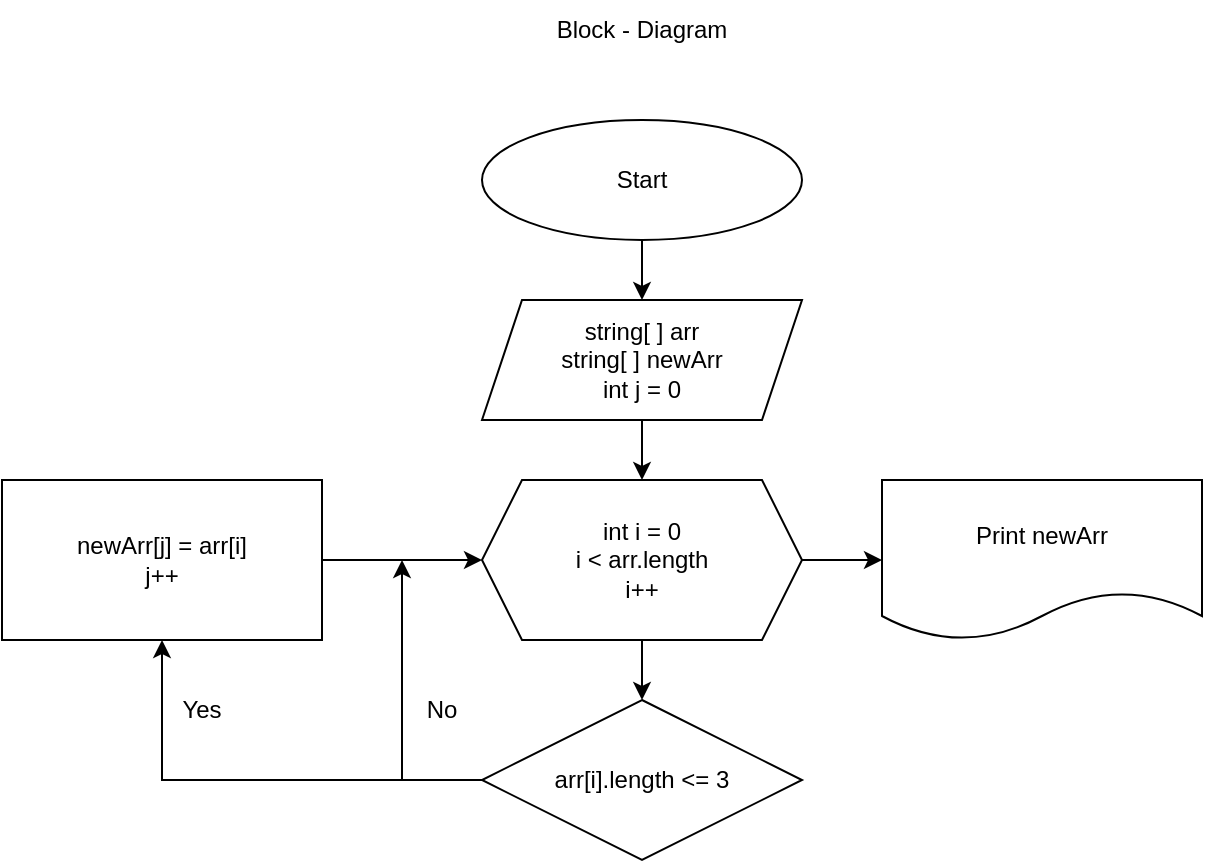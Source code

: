 <mxfile version="21.1.2" type="device">
  <diagram name="Страница 1" id="NaDNASjaIWhjt7NsLzXh">
    <mxGraphModel dx="954" dy="597" grid="1" gridSize="10" guides="1" tooltips="1" connect="1" arrows="1" fold="1" page="1" pageScale="1" pageWidth="827" pageHeight="1169" math="0" shadow="0">
      <root>
        <mxCell id="0" />
        <mxCell id="1" parent="0" />
        <mxCell id="D0Qpr-FBVTr8mVqStdit-5" value="" style="edgeStyle=orthogonalEdgeStyle;rounded=0;orthogonalLoop=1;jettySize=auto;html=1;" parent="1" source="D0Qpr-FBVTr8mVqStdit-1" target="D0Qpr-FBVTr8mVqStdit-4" edge="1">
          <mxGeometry relative="1" as="geometry" />
        </mxCell>
        <mxCell id="D0Qpr-FBVTr8mVqStdit-1" value="Start" style="ellipse;whiteSpace=wrap;html=1;" parent="1" vertex="1">
          <mxGeometry x="320" y="70" width="160" height="60" as="geometry" />
        </mxCell>
        <mxCell id="D0Qpr-FBVTr8mVqStdit-2" value="Block - Diagram" style="text;html=1;strokeColor=none;fillColor=none;align=center;verticalAlign=middle;whiteSpace=wrap;rounded=0;" parent="1" vertex="1">
          <mxGeometry x="320" y="10" width="160" height="30" as="geometry" />
        </mxCell>
        <mxCell id="D0Qpr-FBVTr8mVqStdit-7" value="" style="edgeStyle=orthogonalEdgeStyle;rounded=0;orthogonalLoop=1;jettySize=auto;html=1;" parent="1" source="D0Qpr-FBVTr8mVqStdit-4" target="D0Qpr-FBVTr8mVqStdit-6" edge="1">
          <mxGeometry relative="1" as="geometry" />
        </mxCell>
        <mxCell id="D0Qpr-FBVTr8mVqStdit-4" value="string[ ] arr&lt;br&gt;string[ ] newArr&lt;br&gt;int j = 0" style="shape=parallelogram;perimeter=parallelogramPerimeter;whiteSpace=wrap;html=1;fixedSize=1;" parent="1" vertex="1">
          <mxGeometry x="320" y="160" width="160" height="60" as="geometry" />
        </mxCell>
        <mxCell id="D0Qpr-FBVTr8mVqStdit-9" value="" style="edgeStyle=orthogonalEdgeStyle;rounded=0;orthogonalLoop=1;jettySize=auto;html=1;" parent="1" source="D0Qpr-FBVTr8mVqStdit-6" target="D0Qpr-FBVTr8mVqStdit-8" edge="1">
          <mxGeometry relative="1" as="geometry" />
        </mxCell>
        <mxCell id="D0Qpr-FBVTr8mVqStdit-11" value="" style="edgeStyle=orthogonalEdgeStyle;rounded=0;orthogonalLoop=1;jettySize=auto;html=1;" parent="1" source="D0Qpr-FBVTr8mVqStdit-6" target="D0Qpr-FBVTr8mVqStdit-10" edge="1">
          <mxGeometry relative="1" as="geometry" />
        </mxCell>
        <mxCell id="D0Qpr-FBVTr8mVqStdit-6" value="int i = 0&lt;br&gt;i &amp;lt; arr.length&lt;br&gt;i++" style="shape=hexagon;perimeter=hexagonPerimeter2;whiteSpace=wrap;html=1;fixedSize=1;" parent="1" vertex="1">
          <mxGeometry x="320" y="250" width="160" height="80" as="geometry" />
        </mxCell>
        <mxCell id="D0Qpr-FBVTr8mVqStdit-8" value="Print newArr" style="shape=document;whiteSpace=wrap;html=1;boundedLbl=1;" parent="1" vertex="1">
          <mxGeometry x="520" y="250" width="160" height="80" as="geometry" />
        </mxCell>
        <mxCell id="D0Qpr-FBVTr8mVqStdit-13" value="" style="edgeStyle=orthogonalEdgeStyle;rounded=0;orthogonalLoop=1;jettySize=auto;html=1;" parent="1" source="D0Qpr-FBVTr8mVqStdit-10" target="D0Qpr-FBVTr8mVqStdit-12" edge="1">
          <mxGeometry relative="1" as="geometry" />
        </mxCell>
        <mxCell id="D0Qpr-FBVTr8mVqStdit-10" value="arr[i].length &amp;lt;= 3" style="rhombus;whiteSpace=wrap;html=1;" parent="1" vertex="1">
          <mxGeometry x="320" y="360" width="160" height="80" as="geometry" />
        </mxCell>
        <mxCell id="D0Qpr-FBVTr8mVqStdit-12" value="newArr[j] = arr[i]&lt;br&gt;j++" style="whiteSpace=wrap;html=1;" parent="1" vertex="1">
          <mxGeometry x="80" y="250" width="160" height="80" as="geometry" />
        </mxCell>
        <mxCell id="D0Qpr-FBVTr8mVqStdit-14" value="" style="endArrow=classic;html=1;rounded=0;exitX=1;exitY=0.5;exitDx=0;exitDy=0;entryX=0;entryY=0.5;entryDx=0;entryDy=0;" parent="1" source="D0Qpr-FBVTr8mVqStdit-12" target="D0Qpr-FBVTr8mVqStdit-6" edge="1">
          <mxGeometry width="50" height="50" relative="1" as="geometry">
            <mxPoint x="390" y="260" as="sourcePoint" />
            <mxPoint x="440" y="210" as="targetPoint" />
          </mxGeometry>
        </mxCell>
        <mxCell id="D0Qpr-FBVTr8mVqStdit-15" value="" style="endArrow=classic;html=1;rounded=0;" parent="1" edge="1">
          <mxGeometry width="50" height="50" relative="1" as="geometry">
            <mxPoint x="280" y="400" as="sourcePoint" />
            <mxPoint x="280" y="290" as="targetPoint" />
          </mxGeometry>
        </mxCell>
        <mxCell id="D0Qpr-FBVTr8mVqStdit-16" value="No" style="text;html=1;strokeColor=none;fillColor=none;align=center;verticalAlign=middle;whiteSpace=wrap;rounded=0;" parent="1" vertex="1">
          <mxGeometry x="270" y="350" width="60" height="30" as="geometry" />
        </mxCell>
        <mxCell id="D0Qpr-FBVTr8mVqStdit-17" value="Yes" style="text;html=1;strokeColor=none;fillColor=none;align=center;verticalAlign=middle;whiteSpace=wrap;rounded=0;" parent="1" vertex="1">
          <mxGeometry x="150" y="350" width="60" height="30" as="geometry" />
        </mxCell>
      </root>
    </mxGraphModel>
  </diagram>
</mxfile>
